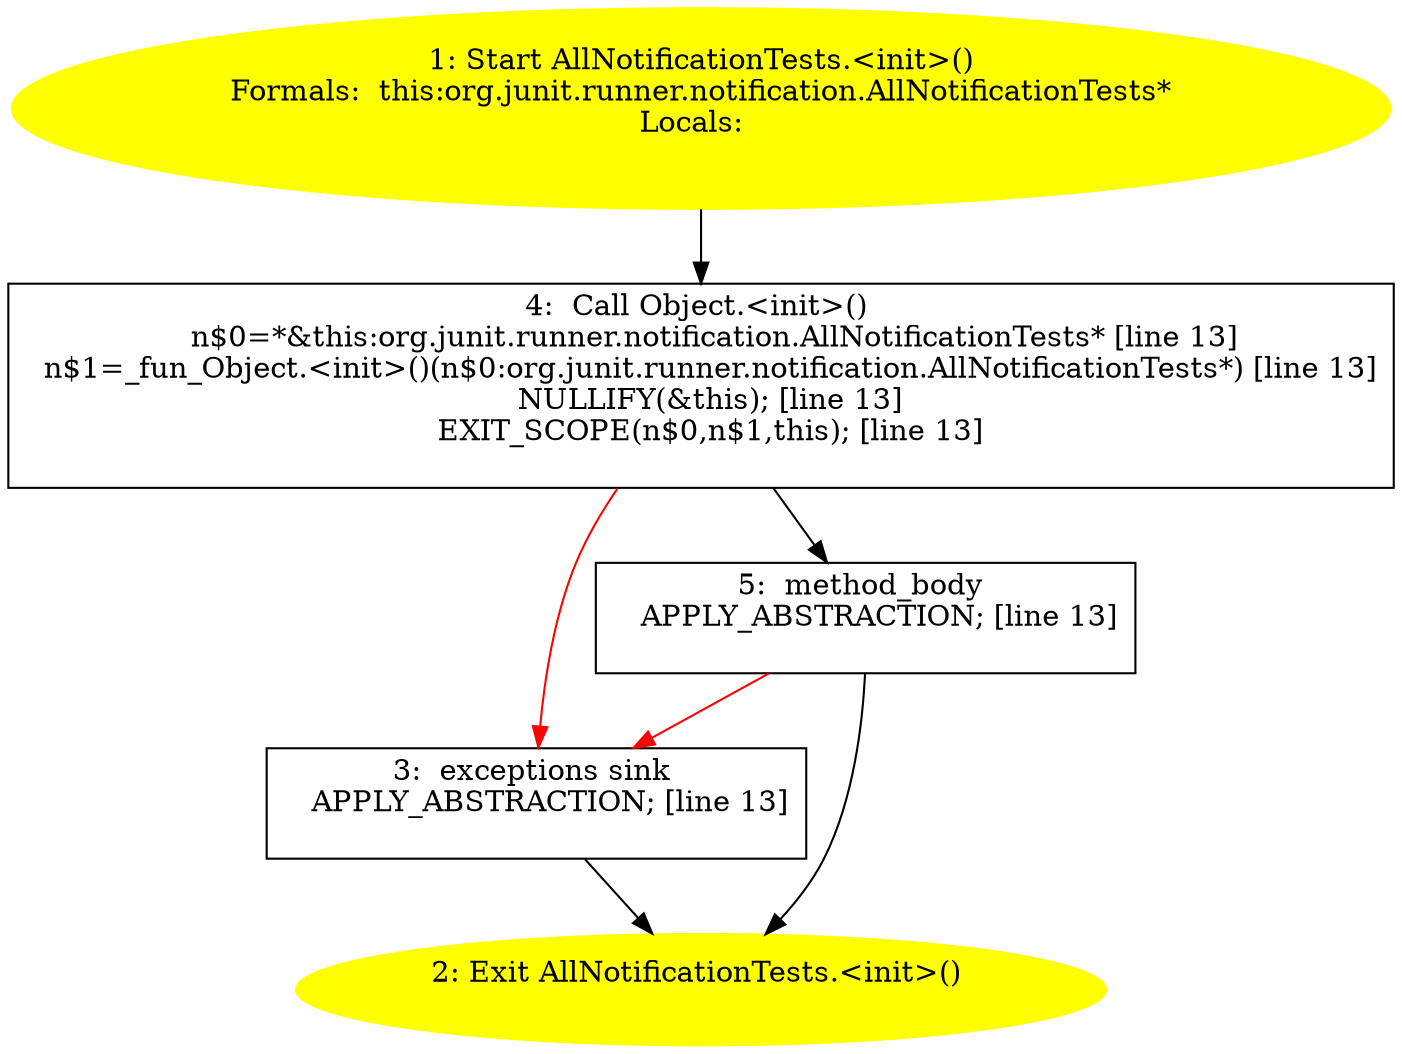 /* @generated */
digraph cfg {
"org.junit.runner.notification.AllNotificationTests.<init>().0874ad8a55be67e4fddb4dc01c8aacd6_1" [label="1: Start AllNotificationTests.<init>()\nFormals:  this:org.junit.runner.notification.AllNotificationTests*\nLocals:  \n  " color=yellow style=filled]
	

	 "org.junit.runner.notification.AllNotificationTests.<init>().0874ad8a55be67e4fddb4dc01c8aacd6_1" -> "org.junit.runner.notification.AllNotificationTests.<init>().0874ad8a55be67e4fddb4dc01c8aacd6_4" ;
"org.junit.runner.notification.AllNotificationTests.<init>().0874ad8a55be67e4fddb4dc01c8aacd6_2" [label="2: Exit AllNotificationTests.<init>() \n  " color=yellow style=filled]
	

"org.junit.runner.notification.AllNotificationTests.<init>().0874ad8a55be67e4fddb4dc01c8aacd6_3" [label="3:  exceptions sink \n   APPLY_ABSTRACTION; [line 13]\n " shape="box"]
	

	 "org.junit.runner.notification.AllNotificationTests.<init>().0874ad8a55be67e4fddb4dc01c8aacd6_3" -> "org.junit.runner.notification.AllNotificationTests.<init>().0874ad8a55be67e4fddb4dc01c8aacd6_2" ;
"org.junit.runner.notification.AllNotificationTests.<init>().0874ad8a55be67e4fddb4dc01c8aacd6_4" [label="4:  Call Object.<init>() \n   n$0=*&this:org.junit.runner.notification.AllNotificationTests* [line 13]\n  n$1=_fun_Object.<init>()(n$0:org.junit.runner.notification.AllNotificationTests*) [line 13]\n  NULLIFY(&this); [line 13]\n  EXIT_SCOPE(n$0,n$1,this); [line 13]\n " shape="box"]
	

	 "org.junit.runner.notification.AllNotificationTests.<init>().0874ad8a55be67e4fddb4dc01c8aacd6_4" -> "org.junit.runner.notification.AllNotificationTests.<init>().0874ad8a55be67e4fddb4dc01c8aacd6_5" ;
	 "org.junit.runner.notification.AllNotificationTests.<init>().0874ad8a55be67e4fddb4dc01c8aacd6_4" -> "org.junit.runner.notification.AllNotificationTests.<init>().0874ad8a55be67e4fddb4dc01c8aacd6_3" [color="red" ];
"org.junit.runner.notification.AllNotificationTests.<init>().0874ad8a55be67e4fddb4dc01c8aacd6_5" [label="5:  method_body \n   APPLY_ABSTRACTION; [line 13]\n " shape="box"]
	

	 "org.junit.runner.notification.AllNotificationTests.<init>().0874ad8a55be67e4fddb4dc01c8aacd6_5" -> "org.junit.runner.notification.AllNotificationTests.<init>().0874ad8a55be67e4fddb4dc01c8aacd6_2" ;
	 "org.junit.runner.notification.AllNotificationTests.<init>().0874ad8a55be67e4fddb4dc01c8aacd6_5" -> "org.junit.runner.notification.AllNotificationTests.<init>().0874ad8a55be67e4fddb4dc01c8aacd6_3" [color="red" ];
}
